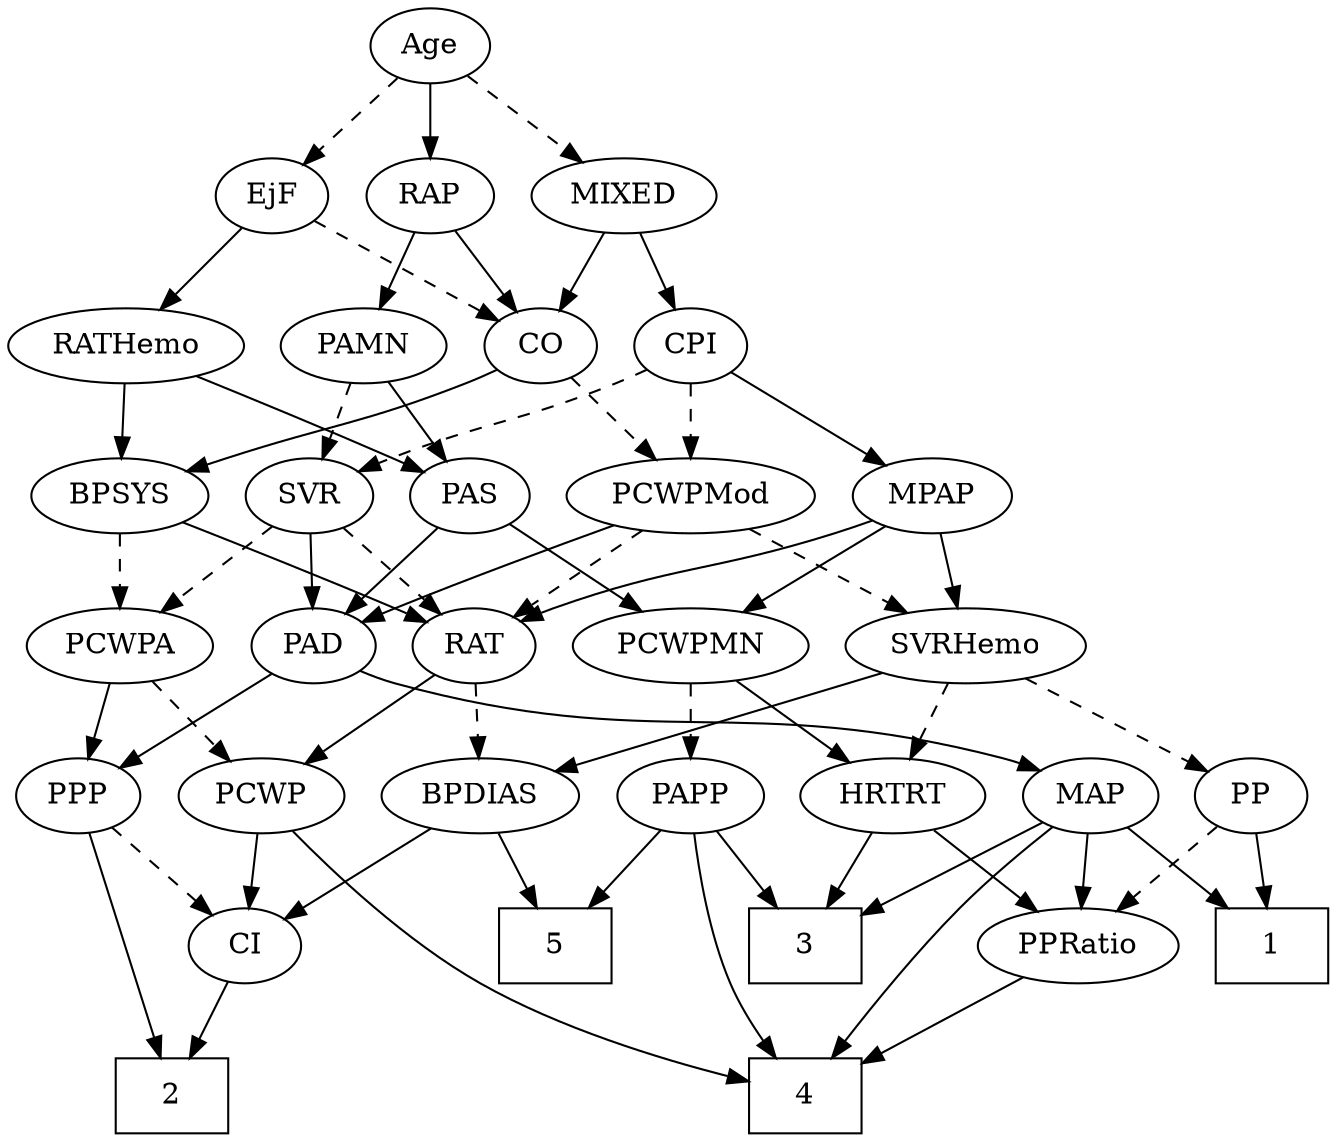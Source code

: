 strict digraph {
	graph [bb="0,0,583.4,540"];
	node [label="\N"];
	1	[height=0.5,
		pos="145,90",
		shape=box,
		width=0.75];
	2	[height=0.5,
		pos="516,18",
		shape=box,
		width=0.75];
	3	[height=0.5,
		pos="255,90",
		shape=box,
		width=0.75];
	4	[height=0.5,
		pos="255,18",
		shape=box,
		width=0.75];
	5	[height=0.5,
		pos="368,90",
		shape=box,
		width=0.75];
	Age	[height=0.5,
		pos="396,522",
		width=0.75];
	EjF	[height=0.5,
		pos="469,450",
		width=0.75];
	Age -> EjF	[pos="e,454.25,465.14 410.77,506.83 421.16,496.87 435.24,483.37 446.96,472.14",
		style=dashed];
	RAP	[height=0.5,
		pos="396,450",
		width=0.77632];
	Age -> RAP	[pos="e,396,468.1 396,503.7 396,495.98 396,486.71 396,478.11",
		style=solid];
	MIXED	[height=0.5,
		pos="310,450",
		width=1.1193];
	Age -> MIXED	[pos="e,328.62,466.16 379.42,507.5 367.26,497.61 350.5,483.96 336.49,472.56",
		style=dashed];
	CO	[height=0.5,
		pos="349,378",
		width=0.75];
	EjF -> CO	[pos="e,368.84,390.58 449.18,437.44 429.73,426.09 399.84,408.66 377.77,395.78",
		style=dashed];
	RATHemo	[height=0.5,
		pos="534,378",
		width=1.3721];
	EjF -> RATHemo	[pos="e,518.87,395.29 482.78,434.15 491.22,425.07 502.2,413.24 511.84,402.87",
		style=solid];
	RAP -> CO	[pos="e,359.62,394.82 385.33,433.12 379.45,424.34 372.01,413.26 365.39,403.42",
		style=solid];
	PAMN	[height=0.5,
		pos="430,378",
		width=1.011];
	RAP -> PAMN	[pos="e,421.76,395.96 404.06,432.41 408.02,424.25 412.89,414.22 417.34,405.07",
		style=solid];
	MIXED -> CO	[pos="e,339.82,395.47 319.24,432.41 323.91,424.04 329.66,413.71 334.87,404.37",
		style=solid];
	CPI	[height=0.5,
		pos="277,378",
		width=0.75];
	MIXED -> CPI	[pos="e,284.69,395.31 302.01,432.05 298.1,423.77 293.32,413.62 288.99,404.42",
		style=solid];
	MPAP	[height=0.5,
		pos="175,306",
		width=0.97491];
	RAT	[height=0.5,
		pos="372,234",
		width=0.75827];
	MPAP -> RAT	[pos="e,350.9,245.58 201.88,294.27 207.51,292.12 213.43,289.93 219,288 270.41,270.19 285.27,271.67 336,252 337.84,251.29 339.71,250.52 \
341.59,249.73",
		style=solid];
	PCWPMN	[height=0.5,
		pos="277,234",
		width=1.3902];
	MPAP -> PCWPMN	[pos="e,254.77,250.26 195.15,291.17 209.79,281.13 229.85,267.36 246.45,255.97",
		style=solid];
	SVRHemo	[height=0.5,
		pos="159,234",
		width=1.3902];
	MPAP -> SVRHemo	[pos="e,162.95,252.28 171.13,288.05 169.35,280.26 167.19,270.82 165.19,262.08",
		style=solid];
	BPSYS	[height=0.5,
		pos="534,306",
		width=1.0471];
	BPSYS -> RAT	[pos="e,393.63,245.4 506.32,293.76 480.7,283.26 441.59,266.99 408,252 406.39,251.28 404.75,250.54 403.1,249.79",
		style=solid];
	PCWPA	[height=0.5,
		pos="534,234",
		width=1.1555];
	BPSYS -> PCWPA	[pos="e,534,252.1 534,287.7 534,279.98 534,270.71 534,262.11",
		style=dashed];
	PAD	[height=0.5,
		pos="446,234",
		width=0.79437];
	MAP	[height=0.5,
		pos="200,162",
		width=0.84854];
	PAD -> MAP	[pos="e,223.22,174.03 424.21,222.31 418.98,220.01 413.36,217.75 408,216 334.99,192.19 312.12,203.46 239,180 236.89,179.32 234.73,178.57 \
232.57,177.77",
		style=solid];
	PPP	[height=0.5,
		pos="547,162",
		width=0.75];
	PAD -> PPP	[pos="e,528.93,175.52 464.52,220.16 480.14,209.34 502.69,193.71 520.26,181.53",
		style=solid];
	CO -> BPSYS	[pos="e,504.93,317.55 370.16,366.57 375,364.31 380.14,362 385,360 429.46,341.71 441.73,340.18 487,324 489.72,323.03 492.53,322.02 495.35,\
321.01",
		style=solid];
	PCWPMod	[height=0.5,
		pos="280,306",
		width=1.4443];
	CO -> PCWPMod	[pos="e,295.97,323.2 334.7,362.5 325.62,353.28 313.65,341.14 303.22,330.56",
		style=dashed];
	PAS	[height=0.5,
		pos="451,306",
		width=0.75];
	PAS -> PAD	[pos="e,447.22,252.1 449.76,287.7 449.21,279.98 448.55,270.71 447.94,262.11",
		style=solid];
	PAS -> PCWPMN	[pos="e,311.03,247.26 429.8,294.67 424.97,292.4 419.83,290.06 415,288 383.79,274.66 347.99,260.96 320.68,250.83",
		style=solid];
	PAMN -> PAS	[pos="e,445.96,323.79 435.08,360.05 437.48,352.06 440.4,342.33 443.08,333.4",
		style=solid];
	SVR	[height=0.5,
		pos="378,306",
		width=0.77632];
	PAMN -> SVR	[pos="e,389.64,322.67 417.94,360.76 411.35,351.89 403.06,340.74 395.75,330.89",
		style=dashed];
	RATHemo -> BPSYS	[pos="e,534,324.1 534,359.7 534,351.98 534,342.71 534,334.11",
		style=solid];
	RATHemo -> PAS	[pos="e,467.24,320.7 515.17,361.12 503.32,351.12 487.91,338.13 475.17,327.38",
		style=solid];
	CPI -> MPAP	[pos="e,195.17,320.85 258.76,364.49 243.4,353.94 221.16,338.68 203.45,326.53",
		style=solid];
	CPI -> SVR	[pos="e,359.76,319.64 295.06,364.49 310.76,353.6 333.72,337.69 351.5,325.37",
		style=dashed];
	CPI -> PCWPMod	[pos="e,279.27,324.1 277.74,359.7 278.07,351.98 278.47,342.71 278.84,334.11",
		style=dashed];
	BPDIAS	[height=0.5,
		pos="372,162",
		width=1.1735];
	RAT -> BPDIAS	[pos="e,372,180.1 372,215.7 372,207.98 372,198.71 372,190.11",
		style=dashed];
	PCWP	[height=0.5,
		pos="467,162",
		width=0.97491];
	RAT -> PCWP	[pos="e,447.58,177.31 389.87,219.83 403.75,209.61 423.24,195.24 439.16,183.51",
		style=solid];
	SVR -> PAD	[pos="e,431.6,249.82 392.42,290.15 401.71,280.6 413.95,267.99 424.39,257.25",
		style=solid];
	SVR -> RAT	[pos="e,373.47,252.1 376.52,287.7 375.86,279.98 375.06,270.71 374.32,262.11",
		style=dashed];
	SVR -> PCWPA	[pos="e,505.59,247.54 400.29,294.71 405.13,292.49 410.23,290.16 415,288 442.17,275.71 472.91,262.02 496.35,251.64",
		style=dashed];
	PCWPMod -> PAD	[pos="e,423.54,245.17 312.46,291.85 338.4,281.28 375.64,265.94 408,252 410.05,251.12 412.16,250.2 414.28,249.27",
		style=solid];
	PCWPMod -> RAT	[pos="e,354.6,248.24 300.88,289.12 314.44,278.8 332.2,265.28 346.58,254.34",
		style=dashed];
	PCWPMod -> SVRHemo	[pos="e,184.21,249.58 254.34,290.15 236.49,279.83 212.51,265.96 193.06,254.71",
		style=dashed];
	PCWPA -> PPP	[pos="e,543.82,180.1 537.21,215.7 538.65,207.98 540.37,198.71 541.96,190.11",
		style=solid];
	PCWPA -> PCWP	[pos="e,482.14,178.82 518.8,217.12 510.06,207.99 498.93,196.36 489.22,186.22",
		style=dashed];
	PAPP	[height=0.5,
		pos="280,162",
		width=0.88464];
	PCWPMN -> PAPP	[pos="e,279.27,180.1 277.74,215.7 278.07,207.98 278.47,198.71 278.84,190.11",
		style=dashed];
	HRTRT	[height=0.5,
		pos="112,162",
		width=1.1013];
	PCWPMN -> HRTRT	[pos="e,139.87,174.83 245.96,219.83 218.54,208.2 178.48,191.2 149.31,178.83",
		style=solid];
	SVRHemo -> BPDIAS	[pos="e,339.91,173.73 194.73,221.37 227.57,210.67 277.59,194.34 321,180 324.06,178.99 327.22,177.94 330.4,176.89",
		style=solid];
	PP	[height=0.5,
		pos="27,162",
		width=0.75];
	SVRHemo -> PP	[pos="e,47.514,173.88 131.97,218.67 110.06,207.05 79.219,190.69 56.637,178.72",
		style=dashed];
	SVRHemo -> HRTRT	[pos="e,123.06,179.47 147.86,216.41 142.13,207.87 135.02,197.28 128.64,187.79",
		style=dashed];
	BPDIAS -> 5	[pos="e,368.98,108.1 371.01,143.7 370.57,135.98 370.04,126.71 369.55,118.11",
		style=solid];
	CI	[height=0.5,
		pos="488,90",
		width=0.75];
	BPDIAS -> CI	[pos="e,468.41,102.82 395.47,146.83 414.08,135.61 440.12,119.89 459.85,107.99",
		style=solid];
	MAP -> 1	[pos="e,158.72,108.46 187.79,145.46 181.14,136.99 172.72,126.29 165.12,116.61",
		style=solid];
	MAP -> 3	[pos="e,241.28,108.46 212.21,145.46 218.86,136.99 227.28,126.29 234.88,116.61",
		style=solid];
	MAP -> 4	[pos="e,240.84,36.149 201.66,144.01 203.89,125.65 208.83,95.83 219,72 223.08,62.433 228.99,52.784 234.84,44.388",
		style=solid];
	PPRatio	[height=0.5,
		pos="60,90",
		width=1.1013];
	MAP -> PPRatio	[pos="e,85.765,103.88 177.51,149.75 155.2,138.6 120.71,121.36 94.861,108.43",
		style=solid];
	PP -> 1	[pos="e,117.98,107.03 46.485,149.44 63.478,139.36 88.563,124.48 109.17,112.26",
		style=solid];
	PP -> PPRatio	[pos="e,52.006,107.96 34.821,144.41 38.668,136.25 43.396,126.22 47.712,117.07",
		style=dashed];
	PPP -> 2	[pos="e,519.77,36.268 543.32,144.15 538.04,119.94 528.24,75.054 521.92,46.133",
		style=solid];
	PPP -> CI	[pos="e,500.78,106.16 534.2,145.81 526.39,136.55 516.25,124.52 507.47,114.09",
		style=dashed];
	PPRatio -> 4	[pos="e,227.76,28.779 90.041,78.216 124.56,65.824 181.21,45.488 218.31,32.171",
		style=solid];
	PCWP -> 4	[pos="e,282.11,23.496 459.13,144.2 449.02,124.3 429.65,91.432 404,72 370.63,46.719 324.14,32.75 292.01,25.588",
		style=solid];
	PCWP -> CI	[pos="e,482.96,107.79 472.08,144.05 474.48,136.06 477.4,126.33 480.08,117.4",
		style=solid];
	CI -> 2	[pos="e,509.02,36.447 494.64,72.411 497.82,64.454 501.71,54.722 505.3,45.756",
		style=solid];
	PAPP -> 3	[pos="e,261.17,108.28 273.95,144.05 271.13,136.18 267.72,126.62 264.57,117.79",
		style=solid];
	PAPP -> 4	[pos="e,270.61,36.226 286.15,144.23 291.88,126.07 298.5,96.405 291,72 287.99,62.215 282.49,52.616 276.68,44.334",
		style=solid];
	PAPP -> 5	[pos="e,346.49,108.11 297.81,146.83 309.45,137.57 324.95,125.25 338.42,114.53",
		style=solid];
	HRTRT -> 3	[pos="e,227.84,104.3 137.9,148.32 160.45,137.28 193.39,121.16 218.59,108.82",
		style=solid];
	HRTRT -> PPRatio	[pos="e,72.356,107.63 99.939,144.76 93.535,136.14 85.528,125.36 78.368,115.73",
		style=solid];
}
